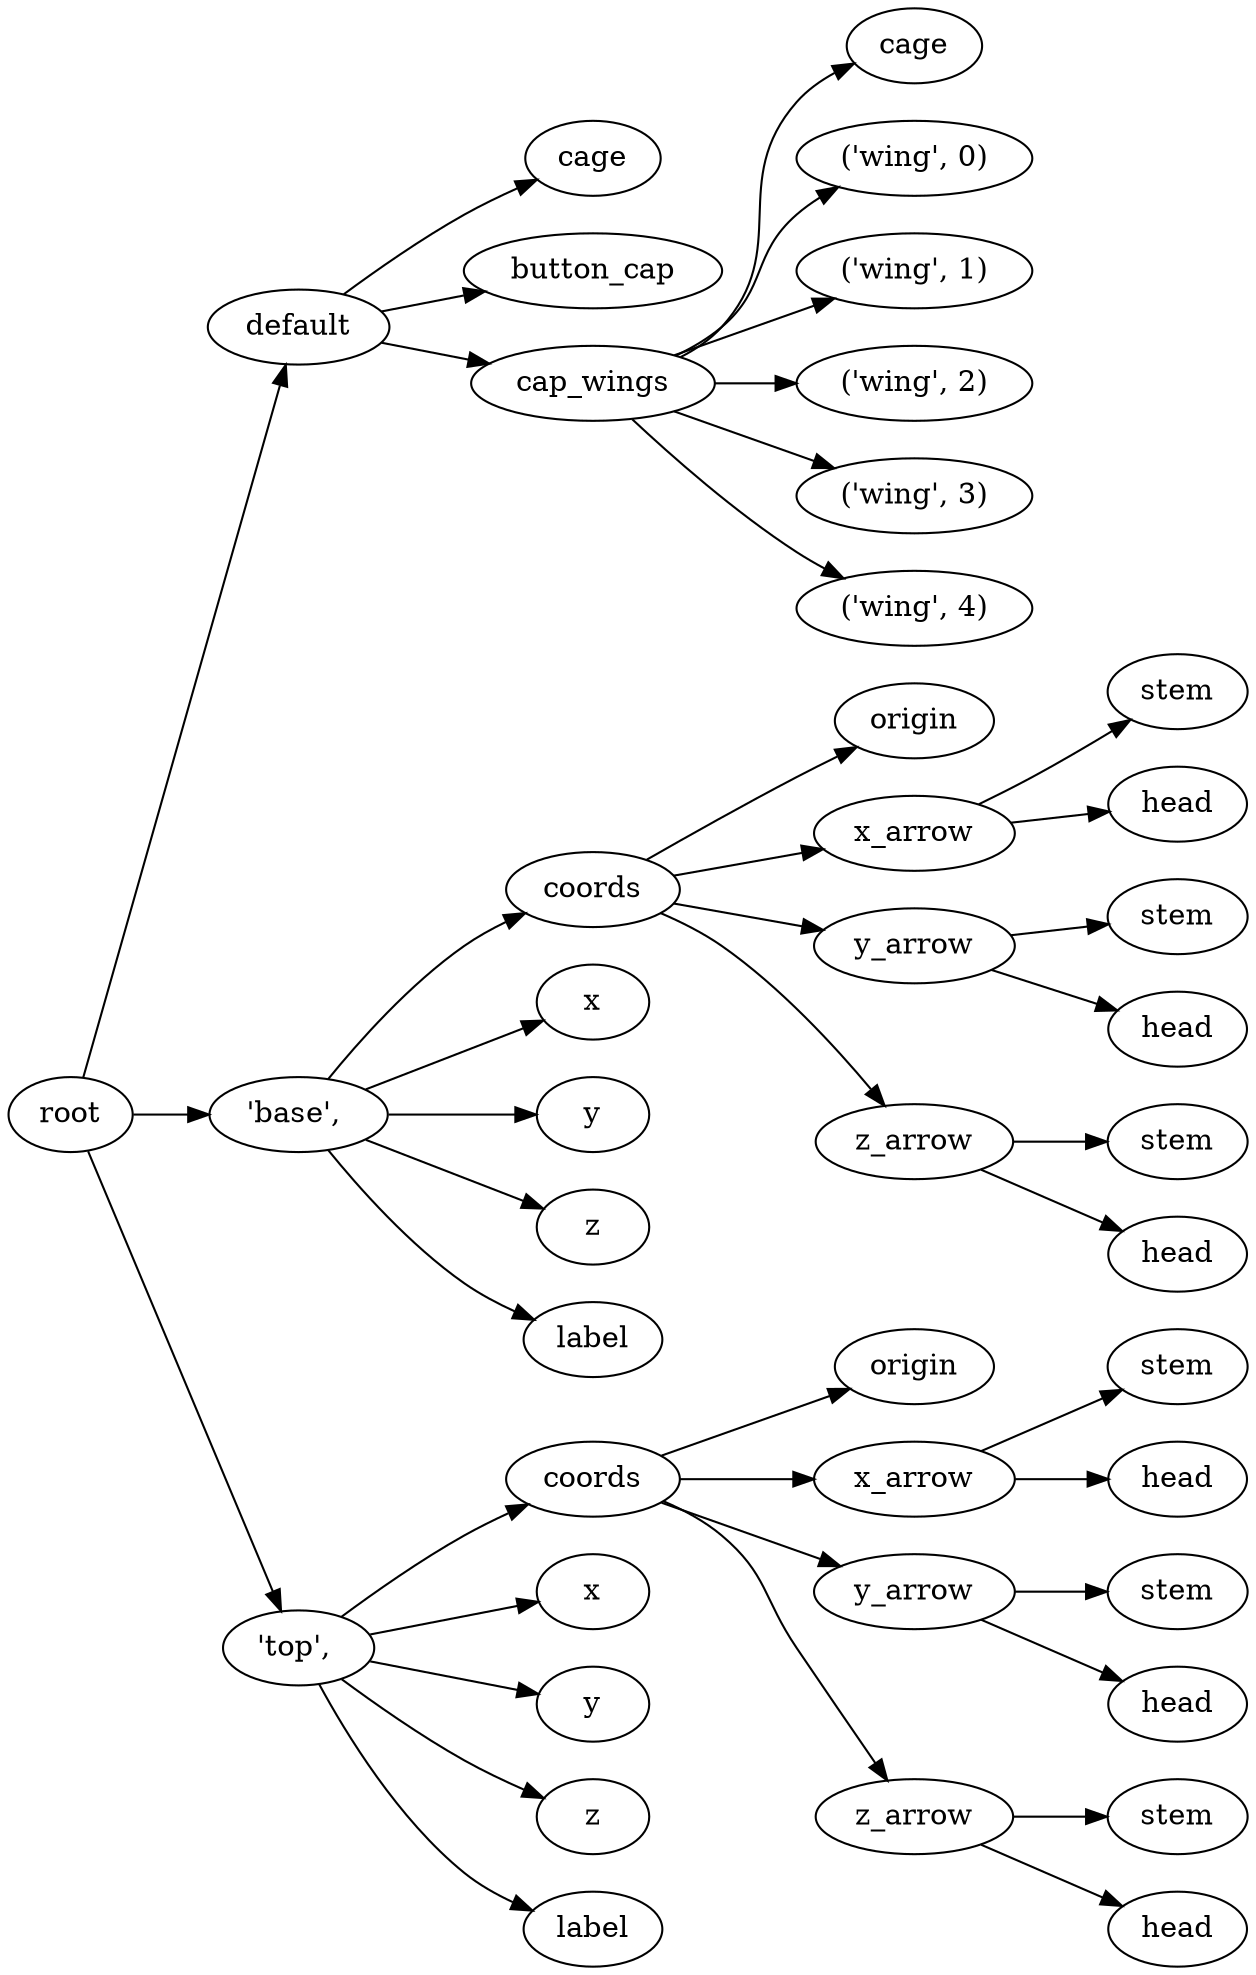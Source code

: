 digraph default {
	graph [rankdir=LR]
	root_1 [label=root href="javascript:s=&quot;\(\)\nNone&quot;; console.log(s); alert(s);"]
	default_2 [label=default href="javascript:s=&quot;\(&#x27;default&#x27;,\)\nButtonCap&quot;; console.log(s); alert(s);" tooltip=ButtonCap]
	cage_3 [label=cage href="javascript:s=&quot;\(&#x27;default&#x27;,\ &#x27;cage&#x27;\)\nCylinder&quot;; console.log(s); alert(s);" tooltip=Cylinder]
	button_cap_4 [label=button_cap href="javascript:s=&quot;\(&#x27;default&#x27;,\ &#x27;button_cap&#x27;\)\nRotateExtrude&quot;; console.log(s); alert(s);" tooltip=RotateExtrude]
	cap_wings_5 [label=cap_wings href="javascript:s=&quot;\(&#x27;default&#x27;,\ &#x27;cap_wings&#x27;\)\nButtonWings&quot;; console.log(s); alert(s);" tooltip=ButtonWings]
	cage_6 [label=cage href="javascript:s=&quot;\(&#x27;default&#x27;,\ &#x27;cap_wings&#x27;,\ &#x27;cage&#x27;\)\nCylinder&quot;; console.log(s); alert(s);" tooltip=Cylinder]
	wing_7 [label="\('wing',\ 0\)" href="javascript:s=&quot;\(&#x27;default&#x27;,\ &#x27;cap_wings&#x27;,\ \(&#x27;wing&#x27;,\ 0\)\)\nRotateExtrude&quot;; console.log(s); alert(s);" tooltip=RotateExtrude]
	wing_8 [label="\('wing',\ 1\)" href="javascript:s=&quot;\(&#x27;default&#x27;,\ &#x27;cap_wings&#x27;,\ \(&#x27;wing&#x27;,\ 1\)\)\nRotateExtrude&quot;; console.log(s); alert(s);" tooltip=RotateExtrude]
	wing_9 [label="\('wing',\ 2\)" href="javascript:s=&quot;\(&#x27;default&#x27;,\ &#x27;cap_wings&#x27;,\ \(&#x27;wing&#x27;,\ 2\)\)\nRotateExtrude&quot;; console.log(s); alert(s);" tooltip=RotateExtrude]
	wing_10 [label="\('wing',\ 3\)" href="javascript:s=&quot;\(&#x27;default&#x27;,\ &#x27;cap_wings&#x27;,\ \(&#x27;wing&#x27;,\ 3\)\)\nRotateExtrude&quot;; console.log(s); alert(s);" tooltip=RotateExtrude]
	wing_11 [label="\('wing',\ 4\)" href="javascript:s=&quot;\(&#x27;default&#x27;,\ &#x27;cap_wings&#x27;,\ \(&#x27;wing&#x27;,\ 4\)\)\nRotateExtrude&quot;; console.log(s); alert(s);" tooltip=RotateExtrude]
	12 [label="'base',\ " href="javascript:s=&quot;\(&quot;&#x27;base&#x27;,\ &quot;,\)\nAnnotatedCoordinates&quot;; console.log(s); alert(s);" tooltip=AnnotatedCoordinates]
	coords_13 [label=coords href="javascript:s=&quot;\(&quot;&#x27;base&#x27;,\ &quot;,\ &#x27;coords&#x27;\)\nCoordinates&quot;; console.log(s); alert(s);" tooltip=Coordinates]
	origin_14 [label=origin href="javascript:s=&quot;\(&quot;&#x27;base&#x27;,\ &quot;,\ &#x27;coords&#x27;,\ &#x27;origin&#x27;\)\nCoordinatesCage&quot;; console.log(s); alert(s);" tooltip=CoordinatesCage]
	x_arrow_15 [label=x_arrow href="javascript:s=&quot;\(&quot;&#x27;base&#x27;,\ &quot;,\ &#x27;coords&#x27;,\ &#x27;x_arrow&#x27;\)\nArrow&quot;; console.log(s); alert(s);" tooltip=Arrow]
	stem_16 [label=stem href="javascript:s=&quot;\(&quot;&#x27;base&#x27;,\ &quot;,\ &#x27;coords&#x27;,\ &#x27;x_arrow&#x27;,\ &#x27;stem&#x27;\)\nCone&quot;; console.log(s); alert(s);" tooltip=Cone]
	head_17 [label=head href="javascript:s=&quot;\(&quot;&#x27;base&#x27;,\ &quot;,\ &#x27;coords&#x27;,\ &#x27;x_arrow&#x27;,\ &#x27;head&#x27;\)\nCone&quot;; console.log(s); alert(s);" tooltip=Cone]
	y_arrow_18 [label=y_arrow href="javascript:s=&quot;\(&quot;&#x27;base&#x27;,\ &quot;,\ &#x27;coords&#x27;,\ &#x27;y_arrow&#x27;\)\nArrow&quot;; console.log(s); alert(s);" tooltip=Arrow]
	stem_19 [label=stem href="javascript:s=&quot;\(&quot;&#x27;base&#x27;,\ &quot;,\ &#x27;coords&#x27;,\ &#x27;y_arrow&#x27;,\ &#x27;stem&#x27;\)\nCone&quot;; console.log(s); alert(s);" tooltip=Cone]
	head_20 [label=head href="javascript:s=&quot;\(&quot;&#x27;base&#x27;,\ &quot;,\ &#x27;coords&#x27;,\ &#x27;y_arrow&#x27;,\ &#x27;head&#x27;\)\nCone&quot;; console.log(s); alert(s);" tooltip=Cone]
	z_arrow_21 [label=z_arrow href="javascript:s=&quot;\(&quot;&#x27;base&#x27;,\ &quot;,\ &#x27;coords&#x27;,\ &#x27;z_arrow&#x27;\)\nArrow&quot;; console.log(s); alert(s);" tooltip=Arrow]
	stem_22 [label=stem href="javascript:s=&quot;\(&quot;&#x27;base&#x27;,\ &quot;,\ &#x27;coords&#x27;,\ &#x27;z_arrow&#x27;,\ &#x27;stem&#x27;\)\nCone&quot;; console.log(s); alert(s);" tooltip=Cone]
	head_23 [label=head href="javascript:s=&quot;\(&quot;&#x27;base&#x27;,\ &quot;,\ &#x27;coords&#x27;,\ &#x27;z_arrow&#x27;,\ &#x27;head&#x27;\)\nCone&quot;; console.log(s); alert(s);" tooltip=Cone]
	x_24 [label=x href="javascript:s=&quot;\(&quot;&#x27;base&#x27;,\ &quot;,\ &#x27;x&#x27;\)\nText&quot;; console.log(s); alert(s);" tooltip=Text]
	y_25 [label=y href="javascript:s=&quot;\(&quot;&#x27;base&#x27;,\ &quot;,\ &#x27;y&#x27;\)\nText&quot;; console.log(s); alert(s);" tooltip=Text]
	z_26 [label=z href="javascript:s=&quot;\(&quot;&#x27;base&#x27;,\ &quot;,\ &#x27;z&#x27;\)\nText&quot;; console.log(s); alert(s);" tooltip=Text]
	label_27 [label=label href="javascript:s=&quot;\(&quot;&#x27;base&#x27;,\ &quot;,\ &#x27;label&#x27;\)\nText&quot;; console.log(s); alert(s);" tooltip=Text]
	28 [label="'top',\ " href="javascript:s=&quot;\(&quot;&#x27;top&#x27;,\ &quot;,\)\nAnnotatedCoordinates&quot;; console.log(s); alert(s);" tooltip=AnnotatedCoordinates]
	coords_29 [label=coords href="javascript:s=&quot;\(&quot;&#x27;top&#x27;,\ &quot;,\ &#x27;coords&#x27;\)\nCoordinates&quot;; console.log(s); alert(s);" tooltip=Coordinates]
	origin_30 [label=origin href="javascript:s=&quot;\(&quot;&#x27;top&#x27;,\ &quot;,\ &#x27;coords&#x27;,\ &#x27;origin&#x27;\)\nCoordinatesCage&quot;; console.log(s); alert(s);" tooltip=CoordinatesCage]
	x_arrow_31 [label=x_arrow href="javascript:s=&quot;\(&quot;&#x27;top&#x27;,\ &quot;,\ &#x27;coords&#x27;,\ &#x27;x_arrow&#x27;\)\nArrow&quot;; console.log(s); alert(s);" tooltip=Arrow]
	stem_32 [label=stem href="javascript:s=&quot;\(&quot;&#x27;top&#x27;,\ &quot;,\ &#x27;coords&#x27;,\ &#x27;x_arrow&#x27;,\ &#x27;stem&#x27;\)\nCone&quot;; console.log(s); alert(s);" tooltip=Cone]
	head_33 [label=head href="javascript:s=&quot;\(&quot;&#x27;top&#x27;,\ &quot;,\ &#x27;coords&#x27;,\ &#x27;x_arrow&#x27;,\ &#x27;head&#x27;\)\nCone&quot;; console.log(s); alert(s);" tooltip=Cone]
	y_arrow_34 [label=y_arrow href="javascript:s=&quot;\(&quot;&#x27;top&#x27;,\ &quot;,\ &#x27;coords&#x27;,\ &#x27;y_arrow&#x27;\)\nArrow&quot;; console.log(s); alert(s);" tooltip=Arrow]
	stem_35 [label=stem href="javascript:s=&quot;\(&quot;&#x27;top&#x27;,\ &quot;,\ &#x27;coords&#x27;,\ &#x27;y_arrow&#x27;,\ &#x27;stem&#x27;\)\nCone&quot;; console.log(s); alert(s);" tooltip=Cone]
	head_36 [label=head href="javascript:s=&quot;\(&quot;&#x27;top&#x27;,\ &quot;,\ &#x27;coords&#x27;,\ &#x27;y_arrow&#x27;,\ &#x27;head&#x27;\)\nCone&quot;; console.log(s); alert(s);" tooltip=Cone]
	z_arrow_37 [label=z_arrow href="javascript:s=&quot;\(&quot;&#x27;top&#x27;,\ &quot;,\ &#x27;coords&#x27;,\ &#x27;z_arrow&#x27;\)\nArrow&quot;; console.log(s); alert(s);" tooltip=Arrow]
	stem_38 [label=stem href="javascript:s=&quot;\(&quot;&#x27;top&#x27;,\ &quot;,\ &#x27;coords&#x27;,\ &#x27;z_arrow&#x27;,\ &#x27;stem&#x27;\)\nCone&quot;; console.log(s); alert(s);" tooltip=Cone]
	head_39 [label=head href="javascript:s=&quot;\(&quot;&#x27;top&#x27;,\ &quot;,\ &#x27;coords&#x27;,\ &#x27;z_arrow&#x27;,\ &#x27;head&#x27;\)\nCone&quot;; console.log(s); alert(s);" tooltip=Cone]
	x_40 [label=x href="javascript:s=&quot;\(&quot;&#x27;top&#x27;,\ &quot;,\ &#x27;x&#x27;\)\nText&quot;; console.log(s); alert(s);" tooltip=Text]
	y_41 [label=y href="javascript:s=&quot;\(&quot;&#x27;top&#x27;,\ &quot;,\ &#x27;y&#x27;\)\nText&quot;; console.log(s); alert(s);" tooltip=Text]
	z_42 [label=z href="javascript:s=&quot;\(&quot;&#x27;top&#x27;,\ &quot;,\ &#x27;z&#x27;\)\nText&quot;; console.log(s); alert(s);" tooltip=Text]
	label_43 [label=label href="javascript:s=&quot;\(&quot;&#x27;top&#x27;,\ &quot;,\ &#x27;label&#x27;\)\nText&quot;; console.log(s); alert(s);" tooltip=Text]
	root_1 -> default_2
	default_2 -> cage_3
	default_2 -> button_cap_4
	default_2 -> cap_wings_5
	cap_wings_5 -> cage_6
	cap_wings_5 -> wing_7
	cap_wings_5 -> wing_8
	cap_wings_5 -> wing_9
	cap_wings_5 -> wing_10
	cap_wings_5 -> wing_11
	root_1 -> 12
	12 -> coords_13
	coords_13 -> origin_14
	coords_13 -> x_arrow_15
	x_arrow_15 -> stem_16
	x_arrow_15 -> head_17
	coords_13 -> y_arrow_18
	y_arrow_18 -> stem_19
	y_arrow_18 -> head_20
	coords_13 -> z_arrow_21
	z_arrow_21 -> stem_22
	z_arrow_21 -> head_23
	12 -> x_24
	12 -> y_25
	12 -> z_26
	12 -> label_27
	root_1 -> 28
	28 -> coords_29
	coords_29 -> origin_30
	coords_29 -> x_arrow_31
	x_arrow_31 -> stem_32
	x_arrow_31 -> head_33
	coords_29 -> y_arrow_34
	y_arrow_34 -> stem_35
	y_arrow_34 -> head_36
	coords_29 -> z_arrow_37
	z_arrow_37 -> stem_38
	z_arrow_37 -> head_39
	28 -> x_40
	28 -> y_41
	28 -> z_42
	28 -> label_43
}
